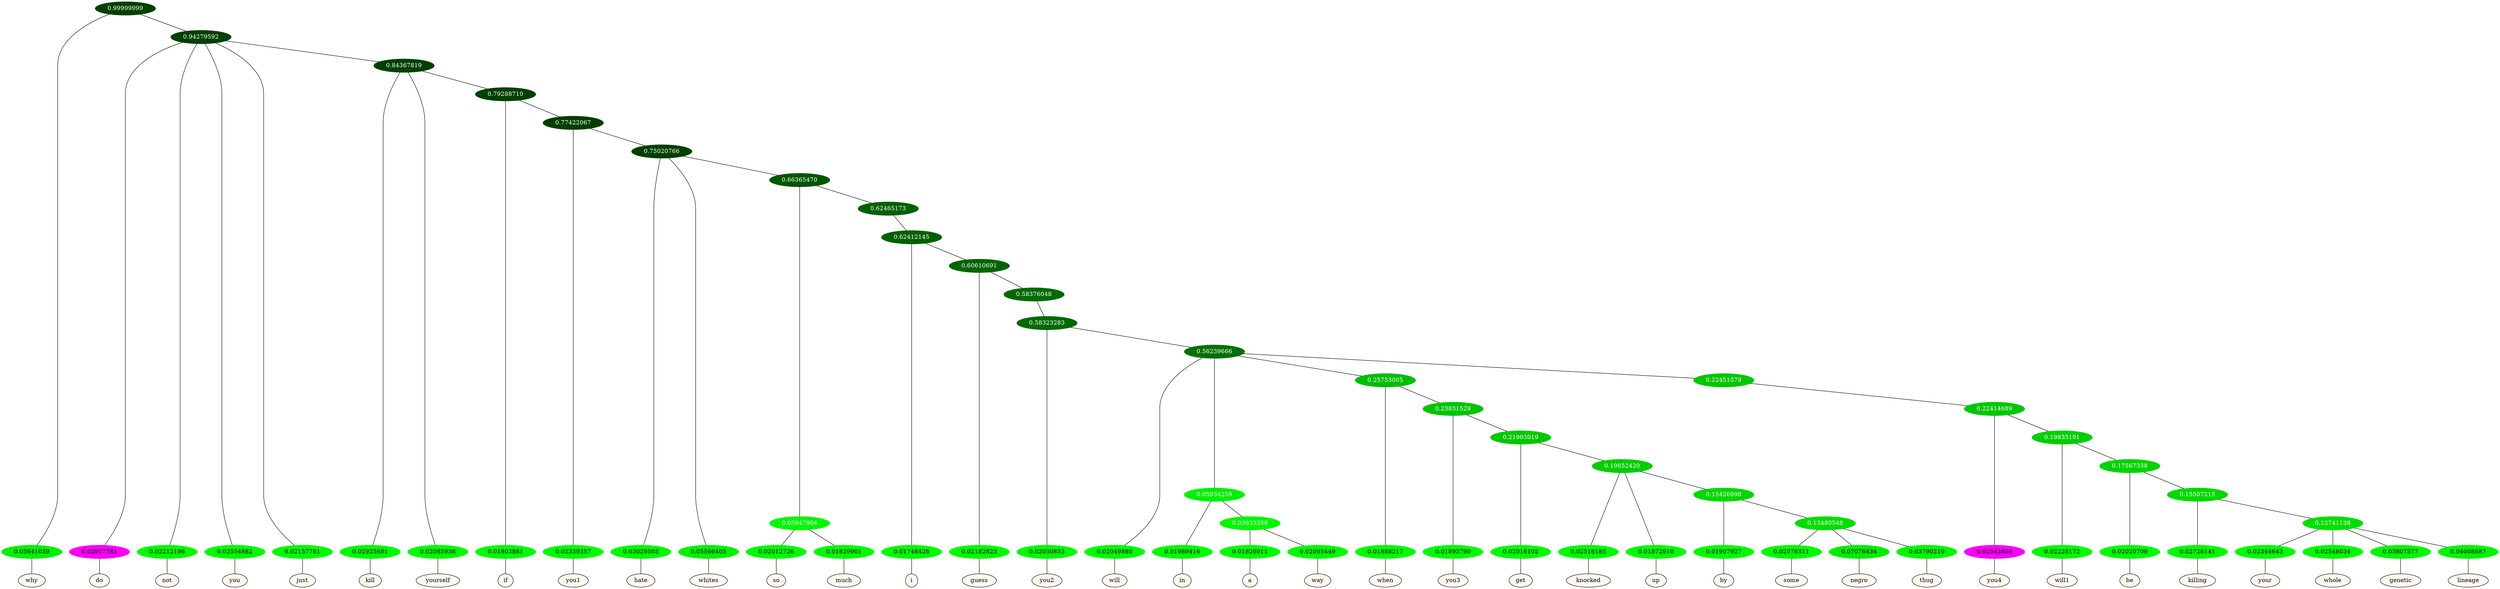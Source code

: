 graph {
	node [format=png height=0.15 nodesep=0.001 ordering=out overlap=prism overlap_scaling=0.01 ranksep=0.001 ratio=0.2 style=filled width=0.15]
	{
		rank=same
		a_w_1 [label=why color=black fillcolor=floralwhite style="filled,solid"]
		a_w_3 [label=do color=black fillcolor=floralwhite style="filled,solid"]
		a_w_4 [label=not color=black fillcolor=floralwhite style="filled,solid"]
		a_w_5 [label=you color=black fillcolor=floralwhite style="filled,solid"]
		a_w_6 [label=just color=black fillcolor=floralwhite style="filled,solid"]
		a_w_8 [label=kill color=black fillcolor=floralwhite style="filled,solid"]
		a_w_9 [label=yourself color=black fillcolor=floralwhite style="filled,solid"]
		a_w_11 [label=if color=black fillcolor=floralwhite style="filled,solid"]
		a_w_13 [label=you1 color=black fillcolor=floralwhite style="filled,solid"]
		a_w_15 [label=hate color=black fillcolor=floralwhite style="filled,solid"]
		a_w_16 [label=whites color=black fillcolor=floralwhite style="filled,solid"]
		a_w_20 [label=so color=black fillcolor=floralwhite style="filled,solid"]
		a_w_21 [label=much color=black fillcolor=floralwhite style="filled,solid"]
		a_w_23 [label=i color=black fillcolor=floralwhite style="filled,solid"]
		a_w_25 [label=guess color=black fillcolor=floralwhite style="filled,solid"]
		a_w_28 [label=you2 color=black fillcolor=floralwhite style="filled,solid"]
		a_w_30 [label=will color=black fillcolor=floralwhite style="filled,solid"]
		a_w_34 [label=in color=black fillcolor=floralwhite style="filled,solid"]
		a_w_39 [label=a color=black fillcolor=floralwhite style="filled,solid"]
		a_w_40 [label=way color=black fillcolor=floralwhite style="filled,solid"]
		a_w_36 [label=when color=black fillcolor=floralwhite style="filled,solid"]
		a_w_41 [label=you3 color=black fillcolor=floralwhite style="filled,solid"]
		a_w_45 [label=get color=black fillcolor=floralwhite style="filled,solid"]
		a_w_49 [label=knocked color=black fillcolor=floralwhite style="filled,solid"]
		a_w_50 [label=up color=black fillcolor=floralwhite style="filled,solid"]
		a_w_54 [label=by color=black fillcolor=floralwhite style="filled,solid"]
		a_w_58 [label=some color=black fillcolor=floralwhite style="filled,solid"]
		a_w_59 [label=negro color=black fillcolor=floralwhite style="filled,solid"]
		a_w_60 [label=thug color=black fillcolor=floralwhite style="filled,solid"]
		a_w_43 [label=you4 color=black fillcolor=floralwhite style="filled,solid"]
		a_w_47 [label=will1 color=black fillcolor=floralwhite style="filled,solid"]
		a_w_52 [label=be color=black fillcolor=floralwhite style="filled,solid"]
		a_w_56 [label=killing color=black fillcolor=floralwhite style="filled,solid"]
		a_w_61 [label=your color=black fillcolor=floralwhite style="filled,solid"]
		a_w_62 [label=whole color=black fillcolor=floralwhite style="filled,solid"]
		a_w_63 [label=genetic color=black fillcolor=floralwhite style="filled,solid"]
		a_w_64 [label=lineage color=black fillcolor=floralwhite style="filled,solid"]
	}
	a_n_1 -- a_w_1
	a_n_3 -- a_w_3
	a_n_4 -- a_w_4
	a_n_5 -- a_w_5
	a_n_6 -- a_w_6
	a_n_8 -- a_w_8
	a_n_9 -- a_w_9
	a_n_11 -- a_w_11
	a_n_13 -- a_w_13
	a_n_15 -- a_w_15
	a_n_16 -- a_w_16
	a_n_20 -- a_w_20
	a_n_21 -- a_w_21
	a_n_23 -- a_w_23
	a_n_25 -- a_w_25
	a_n_28 -- a_w_28
	a_n_30 -- a_w_30
	a_n_34 -- a_w_34
	a_n_39 -- a_w_39
	a_n_40 -- a_w_40
	a_n_36 -- a_w_36
	a_n_41 -- a_w_41
	a_n_45 -- a_w_45
	a_n_49 -- a_w_49
	a_n_50 -- a_w_50
	a_n_54 -- a_w_54
	a_n_58 -- a_w_58
	a_n_59 -- a_w_59
	a_n_60 -- a_w_60
	a_n_43 -- a_w_43
	a_n_47 -- a_w_47
	a_n_52 -- a_w_52
	a_n_56 -- a_w_56
	a_n_61 -- a_w_61
	a_n_62 -- a_w_62
	a_n_63 -- a_w_63
	a_n_64 -- a_w_64
	{
		rank=same
		a_n_1 [label=0.05641039 color="0.334 1.000 0.944" fontcolor=black]
		a_n_3 [label=0.02917781 color="0.835 1.000 0.971" fontcolor=black]
		a_n_4 [label=0.02212196 color="0.334 1.000 0.978" fontcolor=black]
		a_n_5 [label=0.02554882 color="0.334 1.000 0.974" fontcolor=black]
		a_n_6 [label=0.02157761 color="0.334 1.000 0.978" fontcolor=black]
		a_n_8 [label=0.02925681 color="0.334 1.000 0.971" fontcolor=black]
		a_n_9 [label=0.02085938 color="0.334 1.000 0.979" fontcolor=black]
		a_n_11 [label=0.01803881 color="0.334 1.000 0.982" fontcolor=black]
		a_n_13 [label=0.02339357 color="0.334 1.000 0.977" fontcolor=black]
		a_n_15 [label=0.03029503 color="0.334 1.000 0.970" fontcolor=black]
		a_n_16 [label=0.05566405 color="0.334 1.000 0.944" fontcolor=black]
		a_n_20 [label=0.02012726 color="0.334 1.000 0.980" fontcolor=black]
		a_n_21 [label=0.01829901 color="0.334 1.000 0.982" fontcolor=black]
		a_n_23 [label=0.01748426 color="0.334 1.000 0.983" fontcolor=black]
		a_n_25 [label=0.02182823 color="0.334 1.000 0.978" fontcolor=black]
		a_n_28 [label=0.02030853 color="0.334 1.000 0.980" fontcolor=black]
		a_n_30 [label=0.02049880 color="0.334 1.000 0.980" fontcolor=black]
		a_n_34 [label=0.01989416 color="0.334 1.000 0.980" fontcolor=black]
		a_n_39 [label=0.01826911 color="0.334 1.000 0.982" fontcolor=black]
		a_n_40 [label=0.02095449 color="0.334 1.000 0.979" fontcolor=black]
		a_n_36 [label=0.01888217 color="0.334 1.000 0.981" fontcolor=black]
		a_n_41 [label=0.01893790 color="0.334 1.000 0.981" fontcolor=black]
		a_n_45 [label=0.02016102 color="0.334 1.000 0.980" fontcolor=black]
		a_n_49 [label=0.02516185 color="0.334 1.000 0.975" fontcolor=black]
		a_n_50 [label=0.01872910 color="0.334 1.000 0.981" fontcolor=black]
		a_n_54 [label=0.01907927 color="0.334 1.000 0.981" fontcolor=black]
		a_n_58 [label=0.02576311 color="0.334 1.000 0.974" fontcolor=black]
		a_n_59 [label=0.07076434 color="0.334 1.000 0.929" fontcolor=black]
		a_n_60 [label=0.03790210 color="0.334 1.000 0.962" fontcolor=black]
		a_n_43 [label=0.02542608 color="0.835 1.000 0.975" fontcolor=black]
		a_n_47 [label=0.02228172 color="0.334 1.000 0.978" fontcolor=black]
		a_n_52 [label=0.02020709 color="0.334 1.000 0.980" fontcolor=black]
		a_n_56 [label=0.02726141 color="0.334 1.000 0.973" fontcolor=black]
		a_n_61 [label=0.02344643 color="0.334 1.000 0.977" fontcolor=black]
		a_n_62 [label=0.02548034 color="0.334 1.000 0.975" fontcolor=black]
		a_n_63 [label=0.03807577 color="0.334 1.000 0.962" fontcolor=black]
		a_n_64 [label=0.04008687 color="0.334 1.000 0.960" fontcolor=black]
	}
	a_n_0 [label=0.99999999 color="0.334 1.000 0.250" fontcolor=grey99]
	a_n_0 -- a_n_1
	a_n_2 [label=0.94279592 color="0.334 1.000 0.250" fontcolor=grey99]
	a_n_0 -- a_n_2
	a_n_2 -- a_n_3
	a_n_2 -- a_n_4
	a_n_2 -- a_n_5
	a_n_2 -- a_n_6
	a_n_7 [label=0.84367819 color="0.334 1.000 0.250" fontcolor=grey99]
	a_n_2 -- a_n_7
	a_n_7 -- a_n_8
	a_n_7 -- a_n_9
	a_n_10 [label=0.79288710 color="0.334 1.000 0.250" fontcolor=grey99]
	a_n_7 -- a_n_10
	a_n_10 -- a_n_11
	a_n_12 [label=0.77422067 color="0.334 1.000 0.250" fontcolor=grey99]
	a_n_10 -- a_n_12
	a_n_12 -- a_n_13
	a_n_14 [label=0.75020766 color="0.334 1.000 0.250" fontcolor=grey99]
	a_n_12 -- a_n_14
	a_n_14 -- a_n_15
	a_n_14 -- a_n_16
	a_n_17 [label=0.66365470 color="0.334 1.000 0.336" fontcolor=grey99]
	a_n_14 -- a_n_17
	a_n_18 [label=0.03847904 color="0.334 1.000 0.962" fontcolor=grey99]
	a_n_17 -- a_n_18
	a_n_19 [label=0.62465173 color="0.334 1.000 0.375" fontcolor=grey99]
	a_n_17 -- a_n_19
	a_n_18 -- a_n_20
	a_n_18 -- a_n_21
	a_n_22 [label=0.62412145 color="0.334 1.000 0.376" fontcolor=grey99]
	a_n_19 -- a_n_22
	a_n_22 -- a_n_23
	a_n_24 [label=0.60610691 color="0.334 1.000 0.394" fontcolor=grey99]
	a_n_22 -- a_n_24
	a_n_24 -- a_n_25
	a_n_26 [label=0.58376048 color="0.334 1.000 0.416" fontcolor=grey99]
	a_n_24 -- a_n_26
	a_n_27 [label=0.58323283 color="0.334 1.000 0.417" fontcolor=grey99]
	a_n_26 -- a_n_27
	a_n_27 -- a_n_28
	a_n_29 [label=0.56239666 color="0.334 1.000 0.438" fontcolor=grey99]
	a_n_27 -- a_n_29
	a_n_29 -- a_n_30
	a_n_31 [label=0.05934259 color="0.334 1.000 0.941" fontcolor=grey99]
	a_n_29 -- a_n_31
	a_n_32 [label=0.25753005 color="0.334 1.000 0.742" fontcolor=grey99]
	a_n_29 -- a_n_32
	a_n_33 [label=0.22451579 color="0.334 1.000 0.775" fontcolor=grey99]
	a_n_29 -- a_n_33
	a_n_31 -- a_n_34
	a_n_35 [label=0.03933359 color="0.334 1.000 0.961" fontcolor=grey99]
	a_n_31 -- a_n_35
	a_n_32 -- a_n_36
	a_n_37 [label=0.23831529 color="0.334 1.000 0.762" fontcolor=grey99]
	a_n_32 -- a_n_37
	a_n_38 [label=0.22414689 color="0.334 1.000 0.776" fontcolor=grey99]
	a_n_33 -- a_n_38
	a_n_35 -- a_n_39
	a_n_35 -- a_n_40
	a_n_37 -- a_n_41
	a_n_42 [label=0.21903019 color="0.334 1.000 0.781" fontcolor=grey99]
	a_n_37 -- a_n_42
	a_n_38 -- a_n_43
	a_n_44 [label=0.19835191 color="0.334 1.000 0.802" fontcolor=grey99]
	a_n_38 -- a_n_44
	a_n_42 -- a_n_45
	a_n_46 [label=0.19852420 color="0.334 1.000 0.801" fontcolor=grey99]
	a_n_42 -- a_n_46
	a_n_44 -- a_n_47
	a_n_48 [label=0.17567338 color="0.334 1.000 0.824" fontcolor=grey99]
	a_n_44 -- a_n_48
	a_n_46 -- a_n_49
	a_n_46 -- a_n_50
	a_n_51 [label=0.15426998 color="0.334 1.000 0.846" fontcolor=grey99]
	a_n_46 -- a_n_51
	a_n_48 -- a_n_52
	a_n_53 [label=0.15507215 color="0.334 1.000 0.845" fontcolor=grey99]
	a_n_48 -- a_n_53
	a_n_51 -- a_n_54
	a_n_55 [label=0.13480548 color="0.334 1.000 0.865" fontcolor=grey99]
	a_n_51 -- a_n_55
	a_n_53 -- a_n_56
	a_n_57 [label=0.12741138 color="0.334 1.000 0.873" fontcolor=grey99]
	a_n_53 -- a_n_57
	a_n_55 -- a_n_58
	a_n_55 -- a_n_59
	a_n_55 -- a_n_60
	a_n_57 -- a_n_61
	a_n_57 -- a_n_62
	a_n_57 -- a_n_63
	a_n_57 -- a_n_64
}
